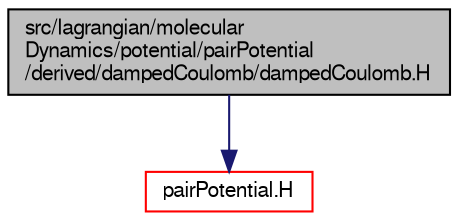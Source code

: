 digraph "src/lagrangian/molecularDynamics/potential/pairPotential/derived/dampedCoulomb/dampedCoulomb.H"
{
  bgcolor="transparent";
  edge [fontname="FreeSans",fontsize="10",labelfontname="FreeSans",labelfontsize="10"];
  node [fontname="FreeSans",fontsize="10",shape=record];
  Node0 [label="src/lagrangian/molecular\lDynamics/potential/pairPotential\l/derived/dampedCoulomb/dampedCoulomb.H",height=0.2,width=0.4,color="black", fillcolor="grey75", style="filled", fontcolor="black"];
  Node0 -> Node1 [color="midnightblue",fontsize="10",style="solid",fontname="FreeSans"];
  Node1 [label="pairPotential.H",height=0.2,width=0.4,color="red",URL="$a06518.html"];
}
